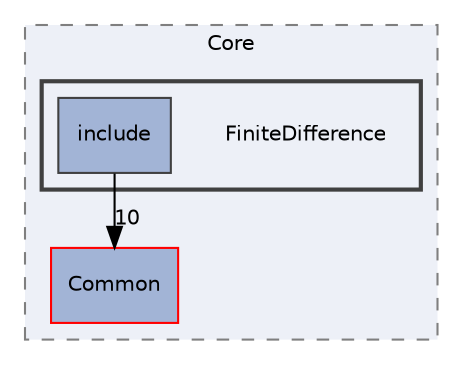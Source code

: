 digraph "FiniteDifference"
{
 // LATEX_PDF_SIZE
  edge [fontname="Helvetica",fontsize="10",labelfontname="Helvetica",labelfontsize="10"];
  node [fontname="Helvetica",fontsize="10",shape=record];
  compound=true
  subgraph clusterdir_cac7f9cecb9aa42a0bd05452dddd8a21 {
    graph [ bgcolor="#edf0f7", pencolor="grey50", style="filled,dashed,", label="Core", fontname="Helvetica", fontsize="10", URL="dir_cac7f9cecb9aa42a0bd05452dddd8a21.html"]
  dir_d38764bbd2ed2fce86b6f67aad6c8758 [shape=box, label="Common", style="filled,", fillcolor="#a2b4d6", color="red", URL="dir_d38764bbd2ed2fce86b6f67aad6c8758.html"];
  subgraph clusterdir_f01494f6e3d4d50aecc6eeecc172cb41 {
    graph [ bgcolor="#edf0f7", pencolor="grey25", style="filled,bold,", label="", fontname="Helvetica", fontsize="10", URL="dir_f01494f6e3d4d50aecc6eeecc172cb41.html"]
    dir_f01494f6e3d4d50aecc6eeecc172cb41 [shape=plaintext, label="FiniteDifference"];
  dir_f8efbee7c165ba58f6584f102650031c [shape=box, label="include", style="filled,", fillcolor="#a2b4d6", color="grey25", URL="dir_f8efbee7c165ba58f6584f102650031c.html"];
  }
  }
  dir_f8efbee7c165ba58f6584f102650031c->dir_d38764bbd2ed2fce86b6f67aad6c8758 [headlabel="10", labeldistance=1.5 headhref="dir_000063_000010.html"];
}
